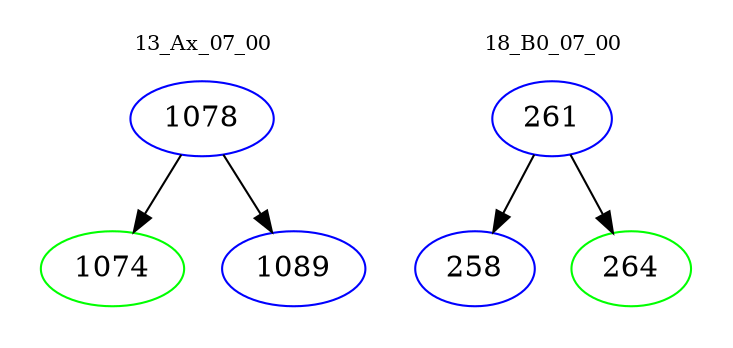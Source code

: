 digraph{
subgraph cluster_0 {
color = white
label = "13_Ax_07_00";
fontsize=10;
T0_1078 [label="1078", color="blue"]
T0_1078 -> T0_1074 [color="black"]
T0_1074 [label="1074", color="green"]
T0_1078 -> T0_1089 [color="black"]
T0_1089 [label="1089", color="blue"]
}
subgraph cluster_1 {
color = white
label = "18_B0_07_00";
fontsize=10;
T1_261 [label="261", color="blue"]
T1_261 -> T1_258 [color="black"]
T1_258 [label="258", color="blue"]
T1_261 -> T1_264 [color="black"]
T1_264 [label="264", color="green"]
}
}
